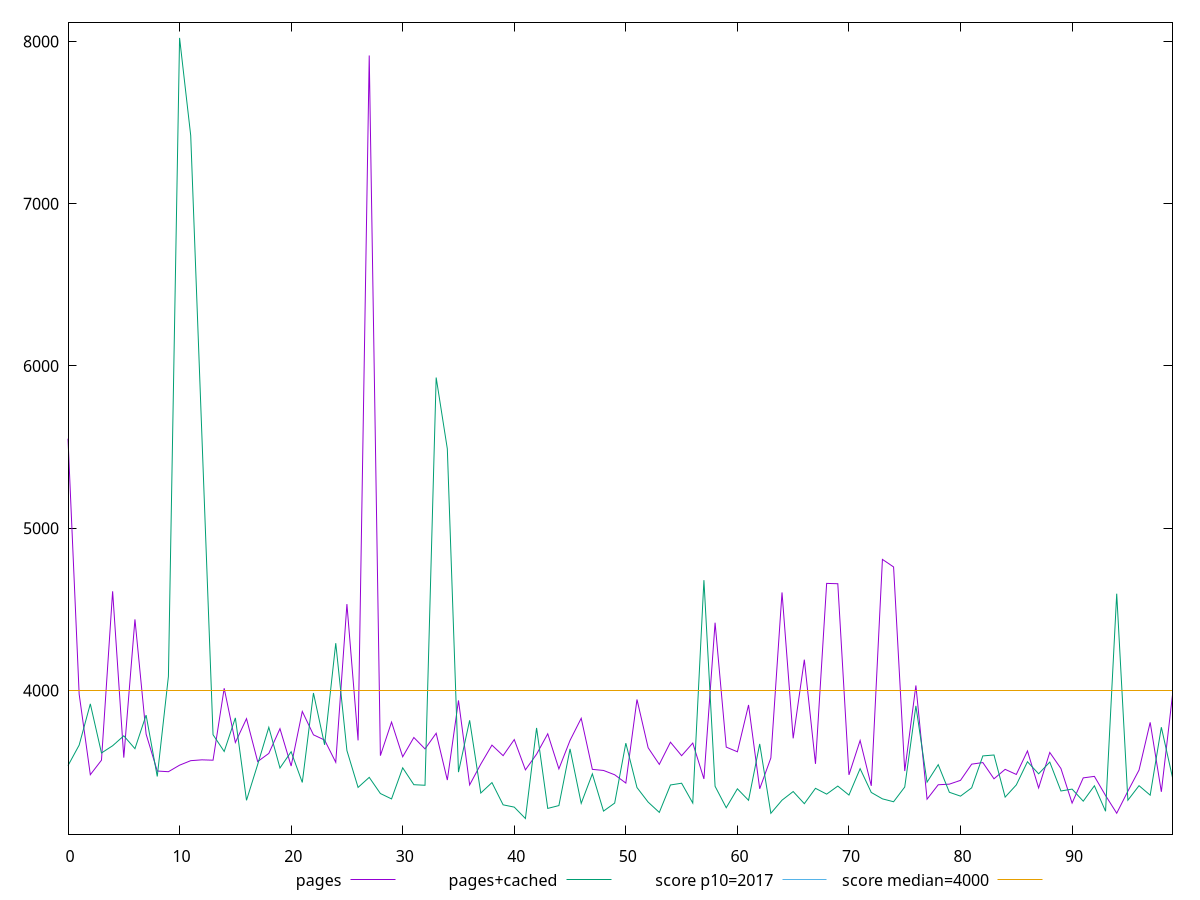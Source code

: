 reset

$pages <<EOF
0 5551.911999999993
1 3977.5559999999973
2 3481.0719999999988
3 3570.4239999999995
4 4611.547999999994
5 3586.1119999999974
6 4438.4959999999965
7 3731.283999999997
8 3503.751999999997
9 3499.471999999998
10 3539.7599999999966
11 3567.5319999999992
12 3572.675999999999
13 3570.471999999999
14 4013.6999999999957
15 3679.5679999999966
16 3826.5199999999954
17 3561.9999999999995
18 3612.2599999999993
19 3764.6839999999966
20 3534.5519999999965
21 3870.8839999999955
22 3726.903999999998
23 3694.591999999997
24 3557.527999999996
25 4532.331999999996
26 3692.423999999994
27 7913.7479999999905
28 3598.447999999997
29 3805.283999999996
30 3591.5839999999957
31 3710.431999999995
32 3639.999999999996
33 3736.559999999997
34 3448.0359999999946
35 3938.8559999999948
36 3418.191999999998
37 3546.331999999995
38 3663.4399999999973
39 3598.4199999999955
40 3697.539999999997
41 3510.8559999999966
42 3607.5360000000005
43 3733.115999999997
44 3516.919999999996
45 3692.6039999999957
46 3828.723999999996
47 3513.927999999997
48 3507.235999999993
49 3480.6479999999956
50 3429.5719999999974
51 3944.6759999999977
52 3647.1999999999994
53 3544.6199999999985
54 3681.407999999996
55 3598.179999999998
56 3675.9239999999963
57 3455.103999999997
58 4417.663999999998
59 3651.179999999994
60 3622.2599999999966
61 3910.8439999999946
62 3394.1639999999966
63 3584.227999999996
64 4604.499999999995
65 3705.1839999999966
66 4189.959999999994
67 3547.8919999999994
68 4660.063999999997
69 4658.071999999998
70 3479.968000000001
71 3691.859999999997
72 3412.4319999999975
73 4807.936000000001
74 4761.371999999993
75 3503.615999999996
76 4031.1999999999975
77 3330.135999999997
78 3419.035999999996
79 3422.824
80 3446.364000000001
81 3546.119999999997
82 3555.8439999999987
83 3455.831999999998
84 3514.1039999999985
85 3482.575999999999
86 3627.5679999999984
87 3399.5719999999974
88 3618.1959999999967
89 3519.195999999999
90 3306.2519999999977
91 3461.483999999997
92 3470.779999999999
93 3352.82
94 3243.579999999999
95 3379.4719999999957
96 3509.575999999995
97 3803.639999999996
98 3375.7479999999982
99 3972.755999999994
EOF

$pagesCached <<EOF
0 3536.935999999996
1 3663.463999999999
2 3917.5439999999953
3 3614.959999999997
4 3659.475999999995
5 3720.731999999998
6 3641.4999999999977
7 3848.3759999999975
8 3470.087999999999
9 4086.6359999999995
10 8021.96399999999
11 7420.063999999989
12 5572.599999999996
13 3727.4199999999933
14 3624.247999999995
15 3831.283999999996
16 3323.2399999999984
17 3543.747999999999
18 3773.0279999999957
19 3522.443999999999
20 3622.7639999999956
21 3433.295999999996
22 3984.3999999999965
23 3664.9359999999956
24 4291.755999999991
25 3629.939999999996
26 3402.6919999999996
27 3464.6439999999993
28 3365.0719999999983
29 3331.835999999997
30 3523.419999999997
31 3419.495999999995
32 3415.9199999999955
33 5928.775999999994
34 5489.6759999999895
35 3496.8839999999955
36 3816.315999999999
37 3368.1079999999993
38 3432.4279999999976
39 3295.379999999998
40 3281.2399999999975
41 3211.007999999998
42 3769.112
43 3273.2799999999993
44 3290.763999999998
45 3640.0279999999984
46 3304.424
47 3486.3239999999973
48 3256.759999999997
49 3306.1759999999936
50 3675.567999999998
51 3401.8679999999954
52 3312.195999999998
53 3248.6959999999985
54 3417.751999999997
55 3428.5439999999985
56 3306.3239999999983
57 4680.091999999996
58 3409.8199999999965
59 3277.5239999999985
60 3394.1119999999983
61 3323.375999999996
62 3670.7199999999953
63 3243.1159999999977
64 3324.035999999997
65 3377.3479999999986
66 3302.455999999995
67 3397.155999999999
68 3361.3399999999947
69 3410.9479999999962
70 3355.567999999999
71 3518.232
72 3371.624
73 3332.2239999999956
74 3314.343999999997
75 3405.2479999999973
76 3905.219999999999
77 3435.023999999993
78 3542.847999999996
79 3372.735999999997
80 3348.9479999999953
81 3400.179999999997
82 3596.851999999999
83 3602.5119999999956
84 3343.0039999999967
85 3418.0599999999986
86 3560.9199999999973
87 3486.5399999999972
88 3558.759999999996
89 3380.6999999999957
90 3392.235999999997
91 3317.907999999993
92 3412.8439999999932
93 3255.751999999997
94 4596.559999999996
95 3323.7919999999976
96 3413.375999999997
97 3354.931999999998
98 3773.711999999997
99 3463.695999999998
EOF

set key outside below
set xrange [0:99]
set yrange [3114.7888799999982:8118.18311999999]
set trange [3114.7888799999982:8118.18311999999]
set terminal svg size 640, 520 enhanced background rgb 'white'
set output "reprap/mainthread-work-breakdown/comparison/line/0_vs_1.svg"

plot $pages title "pages" with line, \
     $pagesCached title "pages+cached" with line, \
     2017 title "score p10=2017", \
     4000 title "score median=4000"

reset
